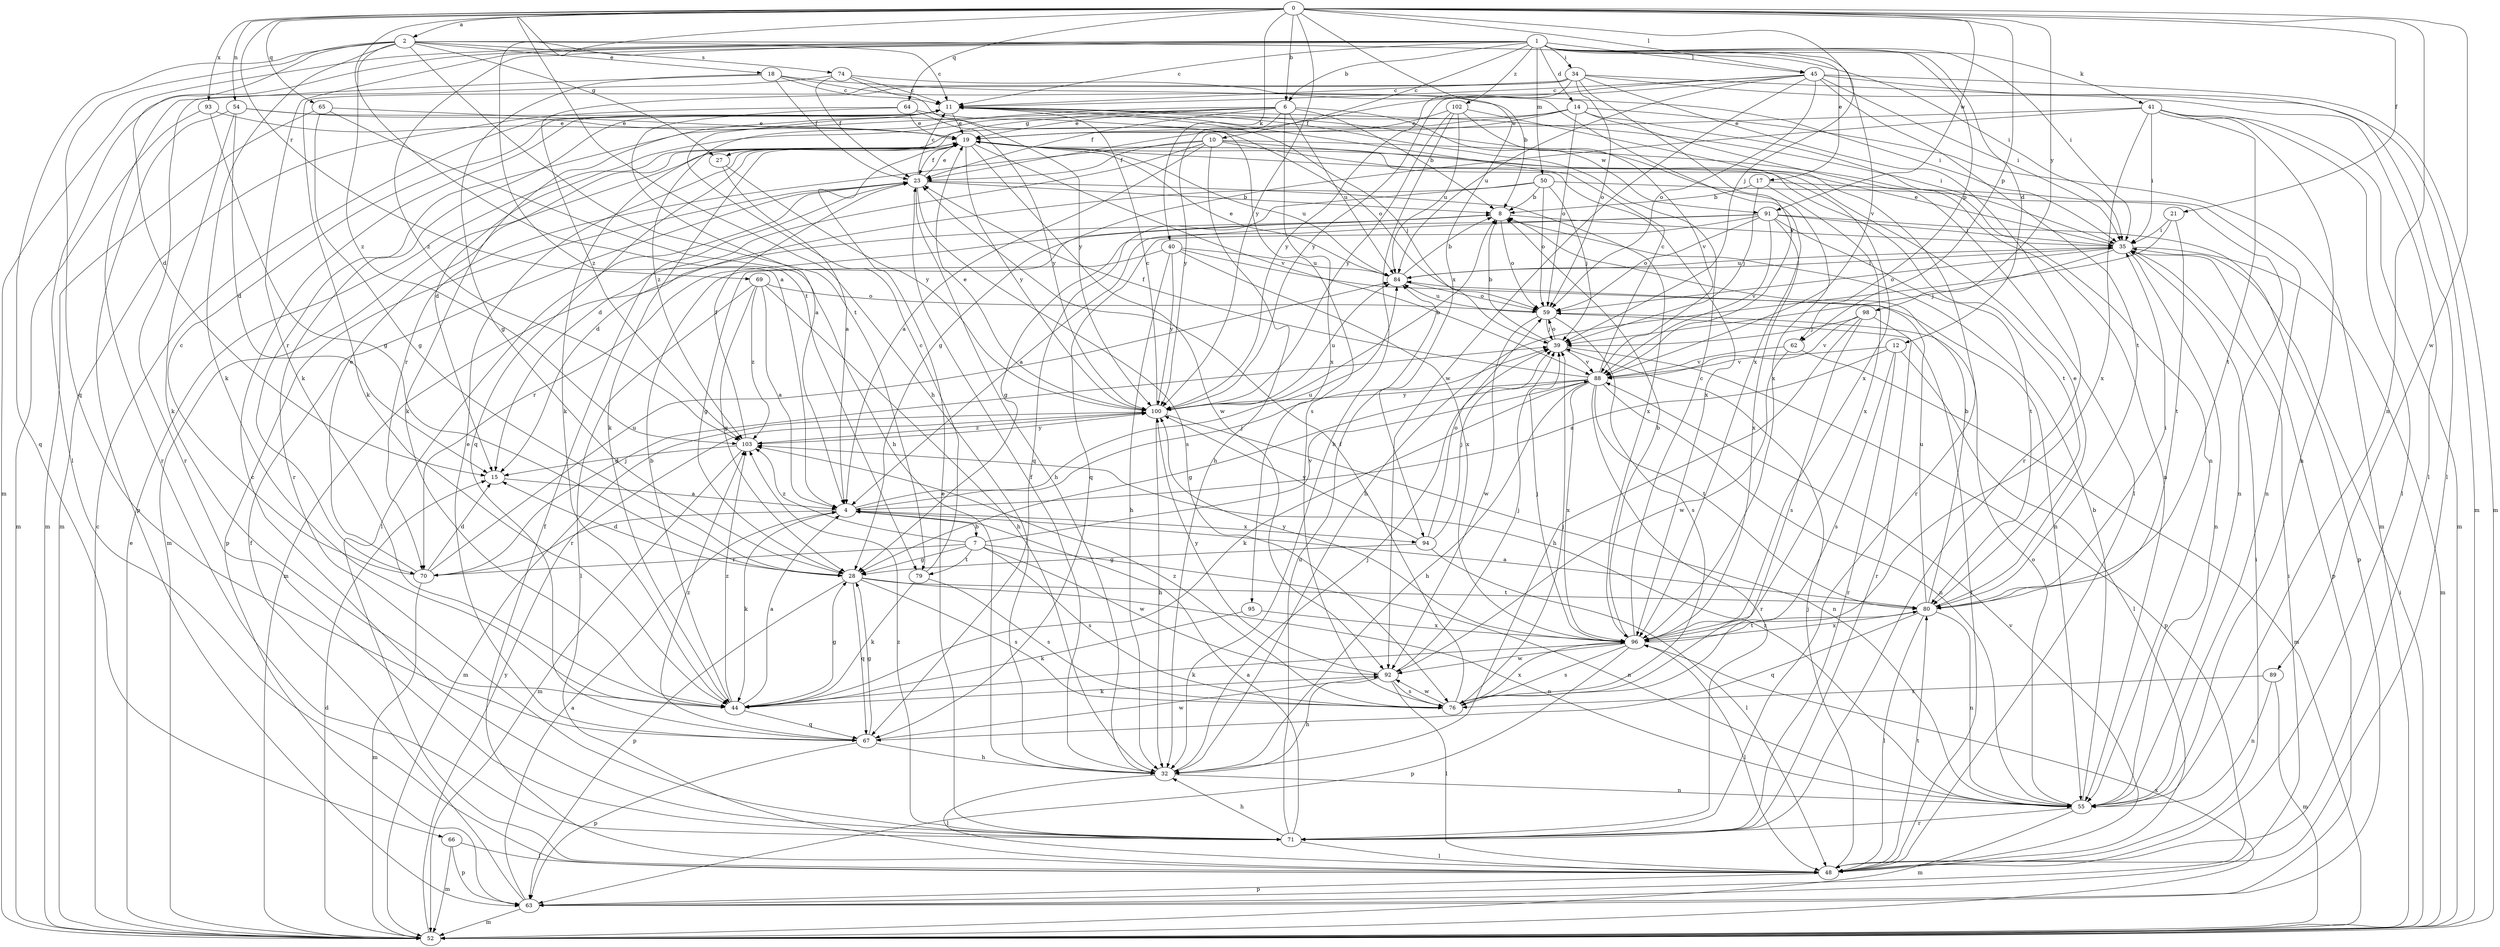 strict digraph  {
0;
1;
2;
4;
6;
7;
8;
10;
11;
12;
14;
15;
17;
18;
19;
21;
23;
27;
28;
32;
34;
35;
39;
40;
41;
44;
45;
48;
50;
52;
54;
55;
59;
62;
63;
64;
65;
66;
67;
69;
70;
71;
74;
76;
79;
80;
84;
88;
89;
91;
92;
93;
94;
95;
96;
98;
100;
102;
103;
0 -> 2  [label=a];
0 -> 6  [label=b];
0 -> 21  [label=f];
0 -> 32  [label=h];
0 -> 39  [label=j];
0 -> 40  [label=k];
0 -> 45  [label=l];
0 -> 54  [label=n];
0 -> 55  [label=n];
0 -> 62  [label=p];
0 -> 64  [label=q];
0 -> 65  [label=q];
0 -> 69  [label=r];
0 -> 79  [label=t];
0 -> 89  [label=w];
0 -> 91  [label=w];
0 -> 93  [label=x];
0 -> 94  [label=x];
0 -> 98  [label=y];
0 -> 100  [label=y];
1 -> 4  [label=a];
1 -> 6  [label=b];
1 -> 10  [label=c];
1 -> 11  [label=c];
1 -> 12  [label=d];
1 -> 14  [label=d];
1 -> 17  [label=e];
1 -> 34  [label=i];
1 -> 35  [label=i];
1 -> 41  [label=k];
1 -> 44  [label=k];
1 -> 45  [label=l];
1 -> 48  [label=l];
1 -> 50  [label=m];
1 -> 52  [label=m];
1 -> 62  [label=p];
1 -> 88  [label=v];
1 -> 102  [label=z];
1 -> 103  [label=z];
2 -> 11  [label=c];
2 -> 15  [label=d];
2 -> 18  [label=e];
2 -> 27  [label=g];
2 -> 35  [label=i];
2 -> 44  [label=k];
2 -> 66  [label=q];
2 -> 67  [label=q];
2 -> 74  [label=s];
2 -> 79  [label=t];
2 -> 103  [label=z];
4 -> 7  [label=b];
4 -> 39  [label=j];
4 -> 44  [label=k];
4 -> 70  [label=r];
4 -> 84  [label=u];
4 -> 94  [label=x];
6 -> 8  [label=b];
6 -> 19  [label=e];
6 -> 23  [label=f];
6 -> 27  [label=g];
6 -> 70  [label=r];
6 -> 84  [label=u];
6 -> 91  [label=w];
6 -> 95  [label=x];
6 -> 100  [label=y];
6 -> 103  [label=z];
7 -> 28  [label=g];
7 -> 55  [label=n];
7 -> 70  [label=r];
7 -> 76  [label=s];
7 -> 79  [label=t];
7 -> 88  [label=v];
7 -> 92  [label=w];
7 -> 103  [label=z];
8 -> 35  [label=i];
8 -> 52  [label=m];
8 -> 59  [label=o];
8 -> 70  [label=r];
10 -> 4  [label=a];
10 -> 15  [label=d];
10 -> 23  [label=f];
10 -> 32  [label=h];
10 -> 55  [label=n];
10 -> 70  [label=r];
10 -> 71  [label=r];
10 -> 96  [label=x];
11 -> 19  [label=e];
11 -> 35  [label=i];
11 -> 39  [label=j];
11 -> 44  [label=k];
11 -> 71  [label=r];
11 -> 96  [label=x];
12 -> 4  [label=a];
12 -> 48  [label=l];
12 -> 71  [label=r];
12 -> 76  [label=s];
12 -> 88  [label=v];
14 -> 15  [label=d];
14 -> 19  [label=e];
14 -> 44  [label=k];
14 -> 48  [label=l];
14 -> 52  [label=m];
14 -> 55  [label=n];
14 -> 59  [label=o];
15 -> 4  [label=a];
17 -> 8  [label=b];
17 -> 39  [label=j];
17 -> 55  [label=n];
17 -> 96  [label=x];
18 -> 8  [label=b];
18 -> 11  [label=c];
18 -> 23  [label=f];
18 -> 28  [label=g];
18 -> 71  [label=r];
18 -> 96  [label=x];
19 -> 23  [label=f];
19 -> 44  [label=k];
19 -> 52  [label=m];
19 -> 67  [label=q];
19 -> 80  [label=t];
19 -> 84  [label=u];
19 -> 88  [label=v];
19 -> 92  [label=w];
19 -> 100  [label=y];
21 -> 32  [label=h];
21 -> 35  [label=i];
21 -> 80  [label=t];
23 -> 8  [label=b];
23 -> 11  [label=c];
23 -> 19  [label=e];
23 -> 32  [label=h];
23 -> 48  [label=l];
23 -> 63  [label=p];
23 -> 76  [label=s];
23 -> 96  [label=x];
27 -> 4  [label=a];
27 -> 100  [label=y];
28 -> 15  [label=d];
28 -> 55  [label=n];
28 -> 63  [label=p];
28 -> 67  [label=q];
28 -> 76  [label=s];
28 -> 80  [label=t];
32 -> 23  [label=f];
32 -> 39  [label=j];
32 -> 48  [label=l];
32 -> 55  [label=n];
34 -> 11  [label=c];
34 -> 44  [label=k];
34 -> 48  [label=l];
34 -> 52  [label=m];
34 -> 59  [label=o];
34 -> 71  [label=r];
34 -> 88  [label=v];
34 -> 100  [label=y];
34 -> 103  [label=z];
35 -> 19  [label=e];
35 -> 39  [label=j];
35 -> 52  [label=m];
35 -> 55  [label=n];
35 -> 59  [label=o];
35 -> 63  [label=p];
35 -> 84  [label=u];
39 -> 8  [label=b];
39 -> 59  [label=o];
39 -> 63  [label=p];
39 -> 88  [label=v];
40 -> 28  [label=g];
40 -> 32  [label=h];
40 -> 55  [label=n];
40 -> 84  [label=u];
40 -> 96  [label=x];
40 -> 100  [label=y];
41 -> 19  [label=e];
41 -> 28  [label=g];
41 -> 35  [label=i];
41 -> 48  [label=l];
41 -> 52  [label=m];
41 -> 55  [label=n];
41 -> 80  [label=t];
41 -> 96  [label=x];
44 -> 4  [label=a];
44 -> 8  [label=b];
44 -> 28  [label=g];
44 -> 67  [label=q];
44 -> 103  [label=z];
45 -> 11  [label=c];
45 -> 23  [label=f];
45 -> 35  [label=i];
45 -> 48  [label=l];
45 -> 52  [label=m];
45 -> 59  [label=o];
45 -> 80  [label=t];
45 -> 84  [label=u];
45 -> 92  [label=w];
45 -> 100  [label=y];
48 -> 23  [label=f];
48 -> 35  [label=i];
48 -> 39  [label=j];
48 -> 63  [label=p];
48 -> 80  [label=t];
48 -> 88  [label=v];
50 -> 8  [label=b];
50 -> 15  [label=d];
50 -> 39  [label=j];
50 -> 55  [label=n];
50 -> 59  [label=o];
50 -> 67  [label=q];
52 -> 11  [label=c];
52 -> 15  [label=d];
52 -> 19  [label=e];
52 -> 35  [label=i];
52 -> 96  [label=x];
52 -> 100  [label=y];
54 -> 15  [label=d];
54 -> 19  [label=e];
54 -> 44  [label=k];
54 -> 59  [label=o];
54 -> 63  [label=p];
55 -> 8  [label=b];
55 -> 52  [label=m];
55 -> 59  [label=o];
55 -> 71  [label=r];
55 -> 103  [label=z];
59 -> 39  [label=j];
59 -> 48  [label=l];
59 -> 76  [label=s];
59 -> 84  [label=u];
59 -> 92  [label=w];
62 -> 52  [label=m];
62 -> 88  [label=v];
62 -> 92  [label=w];
63 -> 4  [label=a];
63 -> 23  [label=f];
63 -> 35  [label=i];
63 -> 52  [label=m];
64 -> 4  [label=a];
64 -> 19  [label=e];
64 -> 52  [label=m];
64 -> 76  [label=s];
64 -> 100  [label=y];
65 -> 19  [label=e];
65 -> 28  [label=g];
65 -> 32  [label=h];
65 -> 52  [label=m];
66 -> 48  [label=l];
66 -> 52  [label=m];
66 -> 63  [label=p];
67 -> 19  [label=e];
67 -> 28  [label=g];
67 -> 32  [label=h];
67 -> 63  [label=p];
67 -> 92  [label=w];
67 -> 103  [label=z];
69 -> 4  [label=a];
69 -> 28  [label=g];
69 -> 32  [label=h];
69 -> 48  [label=l];
69 -> 59  [label=o];
69 -> 103  [label=z];
70 -> 11  [label=c];
70 -> 15  [label=d];
70 -> 19  [label=e];
70 -> 39  [label=j];
70 -> 52  [label=m];
70 -> 84  [label=u];
71 -> 4  [label=a];
71 -> 11  [label=c];
71 -> 19  [label=e];
71 -> 32  [label=h];
71 -> 48  [label=l];
71 -> 84  [label=u];
71 -> 103  [label=z];
74 -> 11  [label=c];
74 -> 23  [label=f];
74 -> 35  [label=i];
74 -> 71  [label=r];
74 -> 100  [label=y];
76 -> 23  [label=f];
76 -> 39  [label=j];
76 -> 92  [label=w];
76 -> 96  [label=x];
76 -> 103  [label=z];
79 -> 11  [label=c];
79 -> 44  [label=k];
79 -> 76  [label=s];
80 -> 4  [label=a];
80 -> 8  [label=b];
80 -> 19  [label=e];
80 -> 35  [label=i];
80 -> 48  [label=l];
80 -> 55  [label=n];
80 -> 67  [label=q];
80 -> 84  [label=u];
80 -> 96  [label=x];
84 -> 8  [label=b];
84 -> 19  [label=e];
84 -> 35  [label=i];
84 -> 59  [label=o];
88 -> 11  [label=c];
88 -> 23  [label=f];
88 -> 28  [label=g];
88 -> 32  [label=h];
88 -> 44  [label=k];
88 -> 55  [label=n];
88 -> 71  [label=r];
88 -> 80  [label=t];
88 -> 96  [label=x];
88 -> 100  [label=y];
89 -> 52  [label=m];
89 -> 55  [label=n];
89 -> 76  [label=s];
91 -> 4  [label=a];
91 -> 28  [label=g];
91 -> 35  [label=i];
91 -> 59  [label=o];
91 -> 63  [label=p];
91 -> 67  [label=q];
91 -> 80  [label=t];
91 -> 88  [label=v];
91 -> 96  [label=x];
92 -> 32  [label=h];
92 -> 39  [label=j];
92 -> 44  [label=k];
92 -> 48  [label=l];
92 -> 76  [label=s];
92 -> 100  [label=y];
93 -> 19  [label=e];
93 -> 28  [label=g];
93 -> 52  [label=m];
94 -> 28  [label=g];
94 -> 39  [label=j];
94 -> 48  [label=l];
94 -> 59  [label=o];
94 -> 100  [label=y];
95 -> 44  [label=k];
95 -> 96  [label=x];
96 -> 8  [label=b];
96 -> 11  [label=c];
96 -> 39  [label=j];
96 -> 44  [label=k];
96 -> 48  [label=l];
96 -> 63  [label=p];
96 -> 76  [label=s];
96 -> 80  [label=t];
96 -> 92  [label=w];
96 -> 100  [label=y];
98 -> 32  [label=h];
98 -> 39  [label=j];
98 -> 71  [label=r];
98 -> 76  [label=s];
98 -> 88  [label=v];
100 -> 8  [label=b];
100 -> 11  [label=c];
100 -> 19  [label=e];
100 -> 32  [label=h];
100 -> 52  [label=m];
100 -> 55  [label=n];
100 -> 84  [label=u];
100 -> 103  [label=z];
102 -> 19  [label=e];
102 -> 32  [label=h];
102 -> 84  [label=u];
102 -> 88  [label=v];
102 -> 96  [label=x];
102 -> 100  [label=y];
103 -> 15  [label=d];
103 -> 23  [label=f];
103 -> 52  [label=m];
103 -> 100  [label=y];
}
